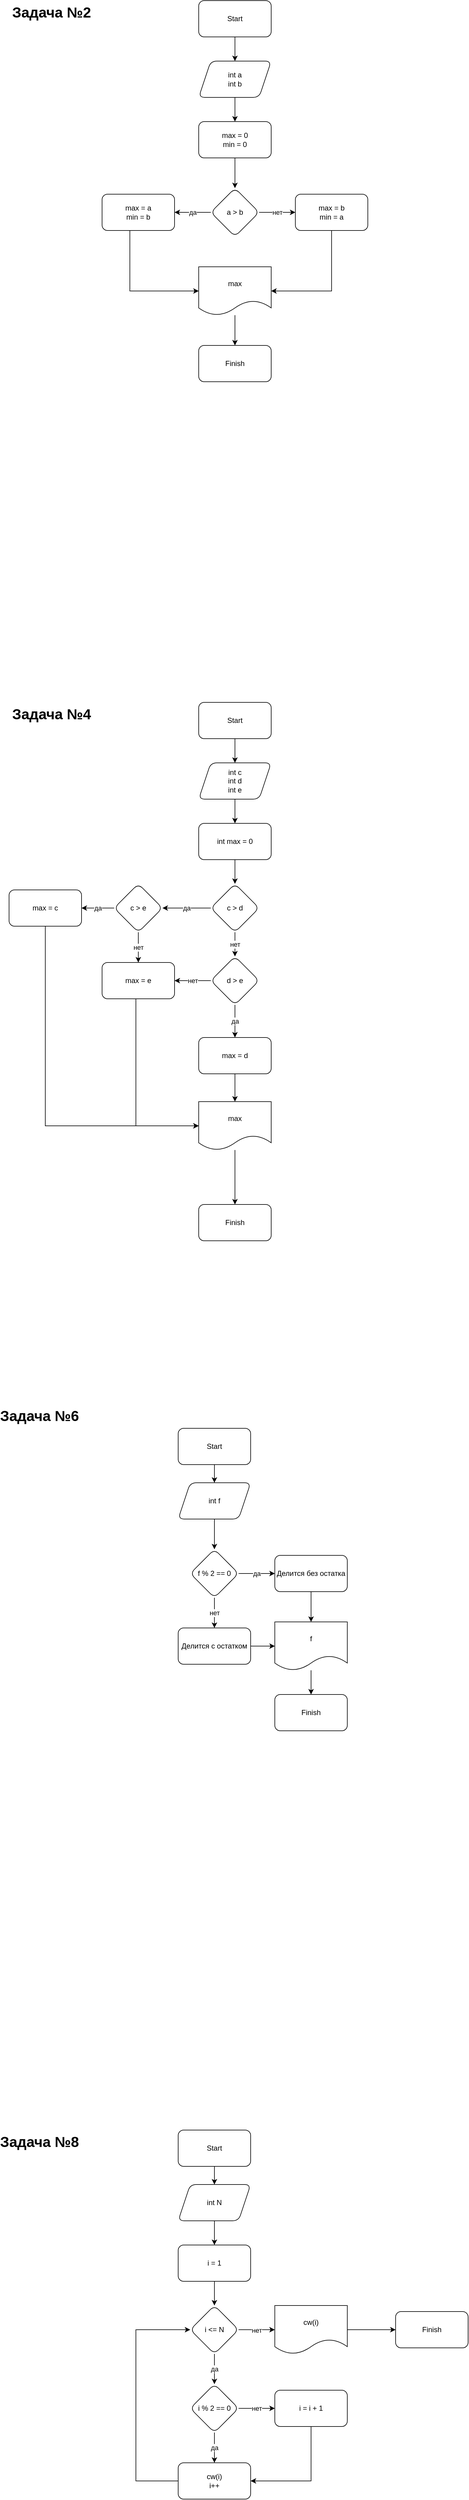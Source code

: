 <mxfile version="20.4.0" type="device"><diagram id="_UalU8uAoG-EhzepkrWL" name="Страница 1"><mxGraphModel dx="1375" dy="794" grid="1" gridSize="10" guides="1" tooltips="1" connect="1" arrows="1" fold="1" page="1" pageScale="1" pageWidth="827" pageHeight="1169" math="0" shadow="0"><root><mxCell id="0"/><mxCell id="1" parent="0"/><mxCell id="FVIej163__t2LF0XXoMD-9" value="" style="edgeStyle=orthogonalEdgeStyle;rounded=0;orthogonalLoop=1;jettySize=auto;html=1;" edge="1" parent="1" source="FVIej163__t2LF0XXoMD-1" target="FVIej163__t2LF0XXoMD-8"><mxGeometry relative="1" as="geometry"/></mxCell><mxCell id="FVIej163__t2LF0XXoMD-1" value="Start" style="rounded=1;whiteSpace=wrap;html=1;" vertex="1" parent="1"><mxGeometry x="354" y="40" width="120" height="60" as="geometry"/></mxCell><mxCell id="FVIej163__t2LF0XXoMD-12" value="" style="edgeStyle=orthogonalEdgeStyle;rounded=0;orthogonalLoop=1;jettySize=auto;html=1;" edge="1" parent="1" source="FVIej163__t2LF0XXoMD-8" target="FVIej163__t2LF0XXoMD-11"><mxGeometry relative="1" as="geometry"/></mxCell><mxCell id="FVIej163__t2LF0XXoMD-8" value="int a&lt;br&gt;int b" style="shape=parallelogram;perimeter=parallelogramPerimeter;whiteSpace=wrap;html=1;fixedSize=1;rounded=1;" vertex="1" parent="1"><mxGeometry x="354" y="140" width="120" height="60" as="geometry"/></mxCell><mxCell id="FVIej163__t2LF0XXoMD-14" value="" style="edgeStyle=orthogonalEdgeStyle;rounded=0;orthogonalLoop=1;jettySize=auto;html=1;" edge="1" parent="1" source="FVIej163__t2LF0XXoMD-11" target="FVIej163__t2LF0XXoMD-13"><mxGeometry relative="1" as="geometry"/></mxCell><mxCell id="FVIej163__t2LF0XXoMD-11" value="max = 0&lt;br&gt;min = 0" style="whiteSpace=wrap;html=1;rounded=1;" vertex="1" parent="1"><mxGeometry x="354" y="240" width="120" height="60" as="geometry"/></mxCell><mxCell id="FVIej163__t2LF0XXoMD-16" value="да" style="edgeStyle=orthogonalEdgeStyle;rounded=0;orthogonalLoop=1;jettySize=auto;html=1;" edge="1" parent="1" source="FVIej163__t2LF0XXoMD-13" target="FVIej163__t2LF0XXoMD-15"><mxGeometry relative="1" as="geometry"/></mxCell><mxCell id="FVIej163__t2LF0XXoMD-18" value="нет" style="edgeStyle=orthogonalEdgeStyle;rounded=0;orthogonalLoop=1;jettySize=auto;html=1;" edge="1" parent="1" source="FVIej163__t2LF0XXoMD-13" target="FVIej163__t2LF0XXoMD-17"><mxGeometry relative="1" as="geometry"/></mxCell><mxCell id="FVIej163__t2LF0XXoMD-13" value="a &amp;gt; b" style="rhombus;whiteSpace=wrap;html=1;rounded=1;" vertex="1" parent="1"><mxGeometry x="374" y="350" width="80" height="80" as="geometry"/></mxCell><mxCell id="FVIej163__t2LF0XXoMD-20" value="" style="edgeStyle=orthogonalEdgeStyle;rounded=0;orthogonalLoop=1;jettySize=auto;html=1;" edge="1" parent="1" source="FVIej163__t2LF0XXoMD-15" target="FVIej163__t2LF0XXoMD-19"><mxGeometry relative="1" as="geometry"><Array as="points"><mxPoint x="240" y="520"/></Array></mxGeometry></mxCell><mxCell id="FVIej163__t2LF0XXoMD-15" value="max = a&lt;br&gt;min = b" style="whiteSpace=wrap;html=1;rounded=1;" vertex="1" parent="1"><mxGeometry x="194" y="360" width="120" height="60" as="geometry"/></mxCell><mxCell id="FVIej163__t2LF0XXoMD-21" style="edgeStyle=orthogonalEdgeStyle;rounded=0;orthogonalLoop=1;jettySize=auto;html=1;entryX=1;entryY=0.5;entryDx=0;entryDy=0;" edge="1" parent="1" source="FVIej163__t2LF0XXoMD-17" target="FVIej163__t2LF0XXoMD-19"><mxGeometry relative="1" as="geometry"><Array as="points"><mxPoint x="574" y="520"/></Array></mxGeometry></mxCell><mxCell id="FVIej163__t2LF0XXoMD-17" value="max = b&lt;br&gt;min = a" style="whiteSpace=wrap;html=1;rounded=1;" vertex="1" parent="1"><mxGeometry x="514" y="360" width="120" height="60" as="geometry"/></mxCell><mxCell id="FVIej163__t2LF0XXoMD-25" value="" style="edgeStyle=orthogonalEdgeStyle;rounded=0;orthogonalLoop=1;jettySize=auto;html=1;" edge="1" parent="1" source="FVIej163__t2LF0XXoMD-19" target="FVIej163__t2LF0XXoMD-24"><mxGeometry relative="1" as="geometry"/></mxCell><mxCell id="FVIej163__t2LF0XXoMD-19" value="max" style="shape=document;whiteSpace=wrap;html=1;boundedLbl=1;rounded=1;" vertex="1" parent="1"><mxGeometry x="354" y="480" width="120" height="80" as="geometry"/></mxCell><mxCell id="FVIej163__t2LF0XXoMD-24" value="Finish" style="whiteSpace=wrap;html=1;rounded=1;" vertex="1" parent="1"><mxGeometry x="354" y="610" width="120" height="60" as="geometry"/></mxCell><mxCell id="FVIej163__t2LF0XXoMD-26" value="Задача №2" style="text;strokeColor=none;fillColor=none;html=1;fontSize=24;fontStyle=1;verticalAlign=middle;align=center;" vertex="1" parent="1"><mxGeometry x="60" y="40" width="100" height="40" as="geometry"/></mxCell><mxCell id="FVIej163__t2LF0XXoMD-27" value="Задача №4" style="text;strokeColor=none;fillColor=none;html=1;fontSize=24;fontStyle=1;verticalAlign=middle;align=center;" vertex="1" parent="1"><mxGeometry x="60" y="1200" width="100" height="40" as="geometry"/></mxCell><mxCell id="FVIej163__t2LF0XXoMD-30" value="" style="edgeStyle=orthogonalEdgeStyle;rounded=0;orthogonalLoop=1;jettySize=auto;html=1;" edge="1" parent="1" source="FVIej163__t2LF0XXoMD-28" target="FVIej163__t2LF0XXoMD-29"><mxGeometry relative="1" as="geometry"/></mxCell><mxCell id="FVIej163__t2LF0XXoMD-28" value="Start" style="rounded=1;whiteSpace=wrap;html=1;" vertex="1" parent="1"><mxGeometry x="354" y="1200" width="120" height="60" as="geometry"/></mxCell><mxCell id="FVIej163__t2LF0XXoMD-32" value="" style="edgeStyle=orthogonalEdgeStyle;rounded=0;orthogonalLoop=1;jettySize=auto;html=1;" edge="1" parent="1" source="FVIej163__t2LF0XXoMD-29" target="FVIej163__t2LF0XXoMD-31"><mxGeometry relative="1" as="geometry"/></mxCell><mxCell id="FVIej163__t2LF0XXoMD-29" value="int c&lt;br&gt;int d&lt;br&gt;int e" style="shape=parallelogram;perimeter=parallelogramPerimeter;whiteSpace=wrap;html=1;fixedSize=1;rounded=1;" vertex="1" parent="1"><mxGeometry x="354" y="1300" width="120" height="60" as="geometry"/></mxCell><mxCell id="FVIej163__t2LF0XXoMD-34" value="" style="edgeStyle=orthogonalEdgeStyle;rounded=0;orthogonalLoop=1;jettySize=auto;html=1;" edge="1" parent="1" source="FVIej163__t2LF0XXoMD-31" target="FVIej163__t2LF0XXoMD-33"><mxGeometry relative="1" as="geometry"/></mxCell><mxCell id="FVIej163__t2LF0XXoMD-31" value="int max = 0" style="whiteSpace=wrap;html=1;rounded=1;" vertex="1" parent="1"><mxGeometry x="354" y="1400" width="120" height="60" as="geometry"/></mxCell><mxCell id="FVIej163__t2LF0XXoMD-36" value="да" style="edgeStyle=orthogonalEdgeStyle;rounded=0;orthogonalLoop=1;jettySize=auto;html=1;" edge="1" parent="1" source="FVIej163__t2LF0XXoMD-33" target="FVIej163__t2LF0XXoMD-35"><mxGeometry relative="1" as="geometry"/></mxCell><mxCell id="FVIej163__t2LF0XXoMD-38" value="нет" style="edgeStyle=orthogonalEdgeStyle;rounded=0;orthogonalLoop=1;jettySize=auto;html=1;" edge="1" parent="1" source="FVIej163__t2LF0XXoMD-33" target="FVIej163__t2LF0XXoMD-37"><mxGeometry relative="1" as="geometry"/></mxCell><mxCell id="FVIej163__t2LF0XXoMD-33" value="c &amp;gt; d" style="rhombus;whiteSpace=wrap;html=1;rounded=1;" vertex="1" parent="1"><mxGeometry x="374" y="1500" width="80" height="80" as="geometry"/></mxCell><mxCell id="FVIej163__t2LF0XXoMD-40" value="да" style="edgeStyle=orthogonalEdgeStyle;rounded=0;orthogonalLoop=1;jettySize=auto;html=1;" edge="1" parent="1" source="FVIej163__t2LF0XXoMD-35" target="FVIej163__t2LF0XXoMD-39"><mxGeometry relative="1" as="geometry"/></mxCell><mxCell id="FVIej163__t2LF0XXoMD-48" value="нет" style="edgeStyle=orthogonalEdgeStyle;rounded=0;orthogonalLoop=1;jettySize=auto;html=1;exitX=0.5;exitY=1;exitDx=0;exitDy=0;" edge="1" parent="1" source="FVIej163__t2LF0XXoMD-35" target="FVIej163__t2LF0XXoMD-41"><mxGeometry relative="1" as="geometry"/></mxCell><mxCell id="FVIej163__t2LF0XXoMD-35" value="c &amp;gt; e" style="rhombus;whiteSpace=wrap;html=1;rounded=1;" vertex="1" parent="1"><mxGeometry x="214" y="1500" width="80" height="80" as="geometry"/></mxCell><mxCell id="FVIej163__t2LF0XXoMD-42" value="нет" style="edgeStyle=orthogonalEdgeStyle;rounded=0;orthogonalLoop=1;jettySize=auto;html=1;" edge="1" parent="1" source="FVIej163__t2LF0XXoMD-37" target="FVIej163__t2LF0XXoMD-41"><mxGeometry relative="1" as="geometry"/></mxCell><mxCell id="FVIej163__t2LF0XXoMD-44" value="да" style="edgeStyle=orthogonalEdgeStyle;rounded=0;orthogonalLoop=1;jettySize=auto;html=1;" edge="1" parent="1" source="FVIej163__t2LF0XXoMD-37" target="FVIej163__t2LF0XXoMD-43"><mxGeometry relative="1" as="geometry"/></mxCell><mxCell id="FVIej163__t2LF0XXoMD-37" value="d &amp;gt; e" style="rhombus;whiteSpace=wrap;html=1;rounded=1;" vertex="1" parent="1"><mxGeometry x="374" y="1620" width="80" height="80" as="geometry"/></mxCell><mxCell id="FVIej163__t2LF0XXoMD-62" style="edgeStyle=orthogonalEdgeStyle;rounded=0;orthogonalLoop=1;jettySize=auto;html=1;entryX=0;entryY=0.5;entryDx=0;entryDy=0;" edge="1" parent="1" source="FVIej163__t2LF0XXoMD-39" target="FVIej163__t2LF0XXoMD-57"><mxGeometry relative="1" as="geometry"><Array as="points"><mxPoint x="100" y="1900"/></Array></mxGeometry></mxCell><mxCell id="FVIej163__t2LF0XXoMD-39" value="max = c" style="whiteSpace=wrap;html=1;rounded=1;" vertex="1" parent="1"><mxGeometry x="40" y="1510" width="120" height="60" as="geometry"/></mxCell><mxCell id="FVIej163__t2LF0XXoMD-61" style="edgeStyle=orthogonalEdgeStyle;rounded=0;orthogonalLoop=1;jettySize=auto;html=1;entryX=0;entryY=0.5;entryDx=0;entryDy=0;" edge="1" parent="1" source="FVIej163__t2LF0XXoMD-41" target="FVIej163__t2LF0XXoMD-57"><mxGeometry relative="1" as="geometry"><Array as="points"><mxPoint x="250" y="1900"/></Array></mxGeometry></mxCell><mxCell id="FVIej163__t2LF0XXoMD-41" value="max = e" style="whiteSpace=wrap;html=1;rounded=1;" vertex="1" parent="1"><mxGeometry x="194" y="1630" width="120" height="60" as="geometry"/></mxCell><mxCell id="FVIej163__t2LF0XXoMD-58" value="" style="edgeStyle=orthogonalEdgeStyle;rounded=0;orthogonalLoop=1;jettySize=auto;html=1;" edge="1" parent="1" source="FVIej163__t2LF0XXoMD-43" target="FVIej163__t2LF0XXoMD-57"><mxGeometry relative="1" as="geometry"/></mxCell><mxCell id="FVIej163__t2LF0XXoMD-43" value="max = d" style="whiteSpace=wrap;html=1;rounded=1;" vertex="1" parent="1"><mxGeometry x="354" y="1754" width="120" height="60" as="geometry"/></mxCell><mxCell id="FVIej163__t2LF0XXoMD-49" value="Задача №6" style="text;strokeColor=none;fillColor=none;html=1;fontSize=24;fontStyle=1;verticalAlign=middle;align=center;" vertex="1" parent="1"><mxGeometry x="40" y="2360" width="100" height="40" as="geometry"/></mxCell><mxCell id="FVIej163__t2LF0XXoMD-52" value="" style="edgeStyle=orthogonalEdgeStyle;rounded=0;orthogonalLoop=1;jettySize=auto;html=1;" edge="1" parent="1" source="FVIej163__t2LF0XXoMD-50" target="FVIej163__t2LF0XXoMD-51"><mxGeometry relative="1" as="geometry"/></mxCell><mxCell id="FVIej163__t2LF0XXoMD-50" value="Start" style="rounded=1;whiteSpace=wrap;html=1;" vertex="1" parent="1"><mxGeometry x="320" y="2400" width="120" height="60" as="geometry"/></mxCell><mxCell id="FVIej163__t2LF0XXoMD-54" value="" style="edgeStyle=orthogonalEdgeStyle;rounded=0;orthogonalLoop=1;jettySize=auto;html=1;" edge="1" parent="1" source="FVIej163__t2LF0XXoMD-51" target="FVIej163__t2LF0XXoMD-53"><mxGeometry relative="1" as="geometry"/></mxCell><mxCell id="FVIej163__t2LF0XXoMD-51" value="int f" style="shape=parallelogram;perimeter=parallelogramPerimeter;whiteSpace=wrap;html=1;fixedSize=1;rounded=1;" vertex="1" parent="1"><mxGeometry x="320" y="2490" width="120" height="60" as="geometry"/></mxCell><mxCell id="FVIej163__t2LF0XXoMD-56" value="да" style="edgeStyle=orthogonalEdgeStyle;rounded=0;orthogonalLoop=1;jettySize=auto;html=1;" edge="1" parent="1" source="FVIej163__t2LF0XXoMD-53" target="FVIej163__t2LF0XXoMD-55"><mxGeometry relative="1" as="geometry"/></mxCell><mxCell id="FVIej163__t2LF0XXoMD-64" value="нет" style="edgeStyle=orthogonalEdgeStyle;rounded=0;orthogonalLoop=1;jettySize=auto;html=1;" edge="1" parent="1" source="FVIej163__t2LF0XXoMD-53" target="FVIej163__t2LF0XXoMD-63"><mxGeometry relative="1" as="geometry"/></mxCell><mxCell id="FVIej163__t2LF0XXoMD-53" value="f % 2 == 0" style="rhombus;whiteSpace=wrap;html=1;rounded=1;" vertex="1" parent="1"><mxGeometry x="340" y="2600" width="80" height="80" as="geometry"/></mxCell><mxCell id="FVIej163__t2LF0XXoMD-67" style="edgeStyle=orthogonalEdgeStyle;rounded=0;orthogonalLoop=1;jettySize=auto;html=1;entryX=0.5;entryY=0;entryDx=0;entryDy=0;" edge="1" parent="1" source="FVIej163__t2LF0XXoMD-55" target="FVIej163__t2LF0XXoMD-65"><mxGeometry relative="1" as="geometry"/></mxCell><mxCell id="FVIej163__t2LF0XXoMD-55" value="Делится без остатка" style="whiteSpace=wrap;html=1;rounded=1;" vertex="1" parent="1"><mxGeometry x="480" y="2610" width="120" height="60" as="geometry"/></mxCell><mxCell id="FVIej163__t2LF0XXoMD-60" value="" style="edgeStyle=orthogonalEdgeStyle;rounded=0;orthogonalLoop=1;jettySize=auto;html=1;" edge="1" parent="1" source="FVIej163__t2LF0XXoMD-57" target="FVIej163__t2LF0XXoMD-59"><mxGeometry relative="1" as="geometry"/></mxCell><mxCell id="FVIej163__t2LF0XXoMD-57" value="max" style="shape=document;whiteSpace=wrap;html=1;boundedLbl=1;rounded=1;" vertex="1" parent="1"><mxGeometry x="354" y="1860" width="120" height="80" as="geometry"/></mxCell><mxCell id="FVIej163__t2LF0XXoMD-59" value="Finish" style="whiteSpace=wrap;html=1;rounded=1;" vertex="1" parent="1"><mxGeometry x="354" y="2030" width="120" height="60" as="geometry"/></mxCell><mxCell id="FVIej163__t2LF0XXoMD-66" value="" style="edgeStyle=orthogonalEdgeStyle;rounded=0;orthogonalLoop=1;jettySize=auto;html=1;" edge="1" parent="1" source="FVIej163__t2LF0XXoMD-63" target="FVIej163__t2LF0XXoMD-65"><mxGeometry relative="1" as="geometry"/></mxCell><mxCell id="FVIej163__t2LF0XXoMD-63" value="Делится с остатком" style="whiteSpace=wrap;html=1;rounded=1;" vertex="1" parent="1"><mxGeometry x="320" y="2730" width="120" height="60" as="geometry"/></mxCell><mxCell id="FVIej163__t2LF0XXoMD-69" value="" style="edgeStyle=orthogonalEdgeStyle;rounded=0;orthogonalLoop=1;jettySize=auto;html=1;" edge="1" parent="1" source="FVIej163__t2LF0XXoMD-65" target="FVIej163__t2LF0XXoMD-68"><mxGeometry relative="1" as="geometry"/></mxCell><mxCell id="FVIej163__t2LF0XXoMD-65" value="f" style="shape=document;whiteSpace=wrap;html=1;boundedLbl=1;rounded=1;" vertex="1" parent="1"><mxGeometry x="480" y="2720" width="120" height="80" as="geometry"/></mxCell><mxCell id="FVIej163__t2LF0XXoMD-68" value="Finish" style="whiteSpace=wrap;html=1;rounded=1;" vertex="1" parent="1"><mxGeometry x="480" y="2840" width="120" height="60" as="geometry"/></mxCell><mxCell id="FVIej163__t2LF0XXoMD-70" value="Задача №8" style="text;strokeColor=none;fillColor=none;html=1;fontSize=24;fontStyle=1;verticalAlign=middle;align=center;" vertex="1" parent="1"><mxGeometry x="40" y="3560" width="100" height="40" as="geometry"/></mxCell><mxCell id="FVIej163__t2LF0XXoMD-73" value="" style="edgeStyle=orthogonalEdgeStyle;rounded=0;orthogonalLoop=1;jettySize=auto;html=1;" edge="1" parent="1" source="FVIej163__t2LF0XXoMD-71" target="FVIej163__t2LF0XXoMD-72"><mxGeometry relative="1" as="geometry"/></mxCell><mxCell id="FVIej163__t2LF0XXoMD-71" value="Start" style="rounded=1;whiteSpace=wrap;html=1;" vertex="1" parent="1"><mxGeometry x="320" y="3560" width="120" height="60" as="geometry"/></mxCell><mxCell id="FVIej163__t2LF0XXoMD-75" value="" style="edgeStyle=orthogonalEdgeStyle;rounded=0;orthogonalLoop=1;jettySize=auto;html=1;" edge="1" parent="1" source="FVIej163__t2LF0XXoMD-72" target="FVIej163__t2LF0XXoMD-74"><mxGeometry relative="1" as="geometry"/></mxCell><mxCell id="FVIej163__t2LF0XXoMD-72" value="int N" style="shape=parallelogram;perimeter=parallelogramPerimeter;whiteSpace=wrap;html=1;fixedSize=1;rounded=1;" vertex="1" parent="1"><mxGeometry x="320" y="3650" width="120" height="60" as="geometry"/></mxCell><mxCell id="FVIej163__t2LF0XXoMD-77" value="" style="edgeStyle=orthogonalEdgeStyle;rounded=0;orthogonalLoop=1;jettySize=auto;html=1;" edge="1" parent="1" source="FVIej163__t2LF0XXoMD-74" target="FVIej163__t2LF0XXoMD-76"><mxGeometry relative="1" as="geometry"/></mxCell><mxCell id="FVIej163__t2LF0XXoMD-74" value="i = 1" style="whiteSpace=wrap;html=1;rounded=1;" vertex="1" parent="1"><mxGeometry x="320" y="3750" width="120" height="60" as="geometry"/></mxCell><mxCell id="FVIej163__t2LF0XXoMD-79" value="нет" style="edgeStyle=orthogonalEdgeStyle;rounded=0;orthogonalLoop=1;jettySize=auto;html=1;" edge="1" parent="1" source="FVIej163__t2LF0XXoMD-76"><mxGeometry relative="1" as="geometry"><mxPoint x="480" y="3890" as="targetPoint"/></mxGeometry></mxCell><mxCell id="FVIej163__t2LF0XXoMD-83" value="да" style="edgeStyle=orthogonalEdgeStyle;rounded=0;orthogonalLoop=1;jettySize=auto;html=1;" edge="1" parent="1" source="FVIej163__t2LF0XXoMD-76" target="FVIej163__t2LF0XXoMD-82"><mxGeometry relative="1" as="geometry"/></mxCell><mxCell id="FVIej163__t2LF0XXoMD-76" value="i &amp;lt;= N" style="rhombus;whiteSpace=wrap;html=1;rounded=1;" vertex="1" parent="1"><mxGeometry x="340" y="3850" width="80" height="80" as="geometry"/></mxCell><mxCell id="FVIej163__t2LF0XXoMD-85" value="да" style="edgeStyle=orthogonalEdgeStyle;rounded=0;orthogonalLoop=1;jettySize=auto;html=1;" edge="1" parent="1" source="FVIej163__t2LF0XXoMD-82" target="FVIej163__t2LF0XXoMD-84"><mxGeometry relative="1" as="geometry"/></mxCell><mxCell id="FVIej163__t2LF0XXoMD-87" value="нет" style="edgeStyle=orthogonalEdgeStyle;rounded=0;orthogonalLoop=1;jettySize=auto;html=1;" edge="1" parent="1" source="FVIej163__t2LF0XXoMD-82" target="FVIej163__t2LF0XXoMD-86"><mxGeometry relative="1" as="geometry"/></mxCell><mxCell id="FVIej163__t2LF0XXoMD-82" value="i % 2 == 0" style="rhombus;whiteSpace=wrap;html=1;rounded=1;" vertex="1" parent="1"><mxGeometry x="340" y="3980" width="80" height="80" as="geometry"/></mxCell><mxCell id="FVIej163__t2LF0XXoMD-89" style="edgeStyle=orthogonalEdgeStyle;rounded=0;orthogonalLoop=1;jettySize=auto;html=1;entryX=0;entryY=0.5;entryDx=0;entryDy=0;" edge="1" parent="1" source="FVIej163__t2LF0XXoMD-84" target="FVIej163__t2LF0XXoMD-76"><mxGeometry relative="1" as="geometry"><Array as="points"><mxPoint x="250" y="4140"/><mxPoint x="250" y="3890"/></Array></mxGeometry></mxCell><mxCell id="FVIej163__t2LF0XXoMD-84" value="cw(i)&lt;br&gt;i++" style="whiteSpace=wrap;html=1;rounded=1;" vertex="1" parent="1"><mxGeometry x="320" y="4110" width="120" height="60" as="geometry"/></mxCell><mxCell id="FVIej163__t2LF0XXoMD-88" style="edgeStyle=orthogonalEdgeStyle;rounded=0;orthogonalLoop=1;jettySize=auto;html=1;entryX=1;entryY=0.5;entryDx=0;entryDy=0;" edge="1" parent="1" source="FVIej163__t2LF0XXoMD-86" target="FVIej163__t2LF0XXoMD-84"><mxGeometry relative="1" as="geometry"><Array as="points"><mxPoint x="540" y="4140"/></Array></mxGeometry></mxCell><mxCell id="FVIej163__t2LF0XXoMD-86" value="i = i + 1" style="whiteSpace=wrap;html=1;rounded=1;" vertex="1" parent="1"><mxGeometry x="480" y="3990" width="120" height="60" as="geometry"/></mxCell><mxCell id="FVIej163__t2LF0XXoMD-94" value="" style="edgeStyle=orthogonalEdgeStyle;rounded=0;orthogonalLoop=1;jettySize=auto;html=1;" edge="1" parent="1" source="FVIej163__t2LF0XXoMD-90" target="FVIej163__t2LF0XXoMD-93"><mxGeometry relative="1" as="geometry"/></mxCell><mxCell id="FVIej163__t2LF0XXoMD-90" value="cw(i)" style="shape=document;whiteSpace=wrap;html=1;boundedLbl=1;" vertex="1" parent="1"><mxGeometry x="480" y="3850" width="120" height="80" as="geometry"/></mxCell><mxCell id="FVIej163__t2LF0XXoMD-93" value="Finish" style="rounded=1;whiteSpace=wrap;html=1;" vertex="1" parent="1"><mxGeometry x="680" y="3860" width="120" height="60" as="geometry"/></mxCell></root></mxGraphModel></diagram></mxfile>